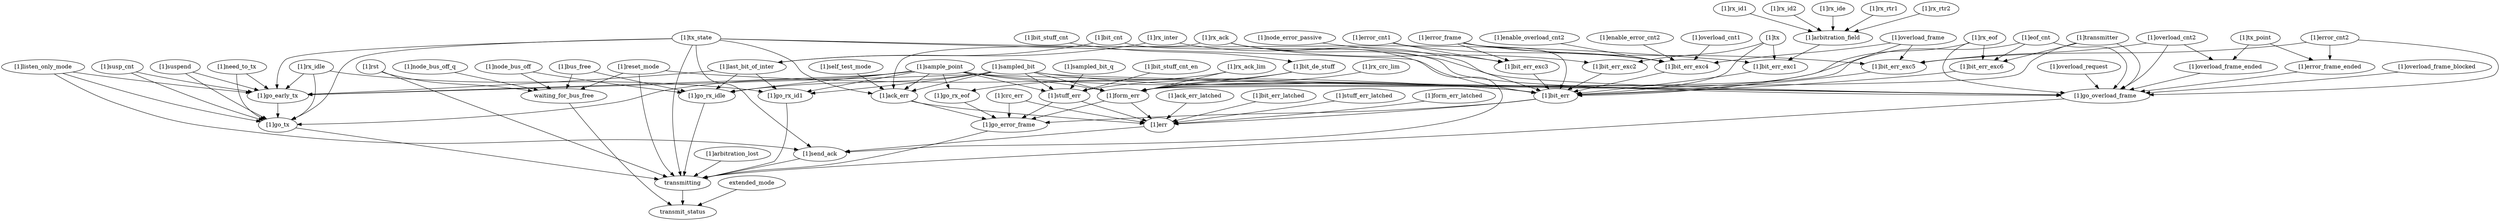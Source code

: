 strict digraph "" {
	"[1]bit_err_latched"	 [complexity=23,
		importance=0.0278875367574,
		rank=0.00121250159815];
	"[1]err"	 [complexity=13,
		importance=0.0255144091099,
		rank=0.00196264685461];
	"[1]bit_err_latched" -> "[1]err";
	transmit_status	 [complexity=0,
		importance=0.00233742921925,
		rank=0.0];
	"[1]rx_id1"	 [complexity=40,
		importance=0.0333578807773,
		rank=0.000833947019432];
	"[1]arbitration_field"	 [complexity=34,
		importance=0.0309969567254,
		rank=0.000911675197806];
	"[1]rx_id1" -> "[1]arbitration_field";
	"[1]rst"	 [complexity=5,
		importance=0.0163841205932,
		rank=0.00327682411863];
	transmitting	 [complexity=4,
		importance=0.00640001020791,
		rank=0.00160000255198];
	"[1]rst" -> transmitting;
	waiting_for_bus_free	 [complexity=4,
		importance=0.00493521899893,
		rank=0.00123380474973];
	"[1]rst" -> waiting_for_bus_free;
	"[1]rx_inter"	 [complexity=18,
		importance=0.0125364363471,
		rank=0.000696468685949];
	"[1]go_overload_frame"	 [complexity=8,
		importance=0.0175034775944,
		rank=0.00218793469931];
	"[1]rx_inter" -> "[1]go_overload_frame";
	"[1]last_bit_of_inter"	 [complexity=15,
		importance=0.0103666473302,
		rank=0.000691109822014];
	"[1]rx_inter" -> "[1]last_bit_of_inter";
	transmitting -> transmit_status;
	"[1]bit_err_exc5"	 [complexity=30,
		importance=0.0277523824243,
		rank=0.000925079414143];
	"[1]bit_err"	 [complexity=15,
		importance=0.0254739577163,
		rank=0.00169826384775];
	"[1]bit_err_exc5" -> "[1]bit_err";
	"[1]bit_err_exc6"	 [complexity=30,
		importance=0.0275062187431,
		rank=0.000916873958103];
	"[1]bit_err_exc6" -> "[1]bit_err";
	"[1]bit_err_exc1"	 [complexity=30,
		importance=0.0281917625543,
		rank=0.000939725418478];
	"[1]bit_err_exc1" -> "[1]bit_err";
	"[1]bit_err_exc2"	 [complexity=30,
		importance=0.0278910949705,
		rank=0.000929703165683];
	"[1]bit_err_exc2" -> "[1]bit_err";
	"[1]bit_err_exc3"	 [complexity=30,
		importance=0.027377116433,
		rank=0.000912570547766];
	"[1]bit_err_exc3" -> "[1]bit_err";
	"[1]go_early_tx"	 [complexity=17,
		importance=0.0220452925723,
		rank=0.00129678191602];
	"[1]go_tx"	 [complexity=8,
		importance=0.0176557897223,
		rank=0.00220697371529];
	"[1]go_early_tx" -> "[1]go_tx";
	"[1]rx_idle"	 [complexity=15,
		importance=0.0102709224023,
		rank=0.000684728160155];
	"[1]rx_idle" -> "[1]go_early_tx";
	"[1]go_rx_id1"	 [complexity=10,
		importance=0.00841027719023,
		rank=0.000841027719023];
	"[1]rx_idle" -> "[1]go_rx_id1";
	"[1]rx_idle" -> "[1]go_tx";
	"[1]overload_cnt2"	 [complexity=35,
		importance=0.0303391798901,
		rank=0.000866833711146];
	"[1]overload_cnt2" -> "[1]bit_err_exc5";
	"[1]overload_cnt2" -> "[1]go_overload_frame";
	"[1]overload_frame_ended"	 [complexity=26,
		importance=0.0194660019405,
		rank=0.000748692382327];
	"[1]overload_cnt2" -> "[1]overload_frame_ended";
	"[1]bit_de_stuff"	 [complexity=21,
		importance=0.0200426577336,
		rank=0.000954412273027];
	"[1]form_err"	 [complexity=15,
		importance=0.0184679661036,
		rank=0.00123119774024];
	"[1]bit_de_stuff" -> "[1]form_err";
	"[1]stuff_err"	 [complexity=15,
		importance=0.0179775738333,
		rank=0.00119850492222];
	"[1]bit_de_stuff" -> "[1]stuff_err";
	"[1]enable_error_cnt2"	 [complexity=37,
		importance=0.02994218601,
		rank=0.000809248270541];
	"[1]bit_err_exc4"	 [complexity=30,
		importance=0.0278239008765,
		rank=0.00092746336255];
	"[1]enable_error_cnt2" -> "[1]bit_err_exc4";
	"[1]error_frame"	 [complexity=35,
		importance=0.0297119172504,
		rank=0.000848911921439];
	"[1]error_frame" -> "[1]bit_err_exc5";
	"[1]error_frame" -> "[1]bit_err_exc3";
	"[1]error_frame" -> "[1]bit_err";
	"[1]error_frame" -> "[1]bit_err_exc4";
	"[1]go_overload_frame" -> transmitting;
	"[1]node_bus_off"	 [complexity=6,
		importance=0.014330507791,
		rank=0.00238841796517];
	"[1]go_rx_idle"	 [complexity=10,
		importance=0.00864906955736,
		rank=0.000864906955736];
	"[1]node_bus_off" -> "[1]go_rx_idle";
	"[1]node_bus_off" -> waiting_for_bus_free;
	"[1]reset_mode"	 [complexity=6,
		importance=0.00651368259529,
		rank=0.00108561376588];
	"[1]reset_mode" -> transmitting;
	"[1]reset_mode" -> "[1]bit_err";
	"[1]reset_mode" -> waiting_for_bus_free;
	"[1]rx_ack_lim"	 [complexity=29,
		importance=0.0205062954136,
		rank=0.000707113634951];
	"[1]rx_ack_lim" -> "[1]form_err";
	"[1]go_rx_eof"	 [complexity=15,
		importance=0.0177494162747,
		rank=0.00118329441832];
	"[1]rx_ack_lim" -> "[1]go_rx_eof";
	"[1]tx_point"	 [complexity=29,
		importance=0.0210444655369,
		rank=0.000725671225409];
	"[1]tx_point" -> "[1]overload_frame_ended";
	"[1]error_frame_ended"	 [complexity=26,
		importance=0.019428500822,
		rank=0.000747250031617];
	"[1]tx_point" -> "[1]error_frame_ended";
	"[1]send_ack"	 [complexity=8,
		importance=0.0182989572093,
		rank=0.00228736965117];
	"[1]send_ack" -> transmitting;
	"[1]self_test_mode"	 [complexity=21,
		importance=0.0201678394894,
		rank=0.00096037330902];
	"[1]ack_err"	 [complexity=15,
		importance=0.0185893758931,
		rank=0.0012392917262];
	"[1]self_test_mode" -> "[1]ack_err";
	"[1]overload_frame"	 [complexity=35,
		importance=0.0296044727656,
		rank=0.000845842079018];
	"[1]overload_frame" -> "[1]bit_err_exc5";
	"[1]overload_frame" -> "[1]bit_err";
	"[1]overload_frame" -> "[1]bit_err_exc4";
	"[1]rx_id2"	 [complexity=40,
		importance=0.0334631203044,
		rank=0.00083657800761];
	"[1]rx_id2" -> "[1]arbitration_field";
	"[1]need_to_tx"	 [complexity=27,
		importance=0.0283557014433,
		rank=0.00105021116457];
	"[1]need_to_tx" -> "[1]go_early_tx";
	"[1]need_to_tx" -> "[1]go_tx";
	"[1]node_error_passive"	 [complexity=34,
		importance=0.0318374493303,
		rank=0.000936395568537];
	"[1]node_error_passive" -> "[1]bit_err_exc3";
	"[1]tx_state"	 [complexity=34,
		importance=0.0305890123307,
		rank=0.000899676833255];
	"[1]tx_state" -> transmitting;
	"[1]tx_state" -> "[1]bit_err_exc1";
	"[1]tx_state" -> "[1]go_early_tx";
	"[1]tx_state" -> "[1]send_ack";
	"[1]tx_state" -> "[1]bit_err";
	"[1]tx_state" -> "[1]ack_err";
	"[1]tx_state" -> "[1]go_tx";
	"[1]overload_request"	 [complexity=26,
		importance=0.0190819411908,
		rank=0.000733920815031];
	"[1]overload_request" -> "[1]go_overload_frame";
	"[1]go_error_frame"	 [complexity=8,
		importance=0.015989657417,
		rank=0.00199870717713];
	"[1]bit_err" -> "[1]go_error_frame";
	"[1]bit_err" -> "[1]err";
	"[1]ack_err" -> "[1]go_error_frame";
	"[1]ack_err" -> "[1]err";
	"[1]bus_free"	 [complexity=6,
		importance=0.0128799691239,
		rank=0.00214666152066];
	"[1]bus_free" -> "[1]go_rx_idle";
	"[1]bus_free" -> waiting_for_bus_free;
	"[1]go_rx_idle" -> transmitting;
	"[1]error_cnt2"	 [complexity=35,
		importance=0.03003921645,
		rank=0.000858263327144];
	"[1]error_cnt2" -> "[1]bit_err_exc5";
	"[1]error_cnt2" -> "[1]go_overload_frame";
	"[1]error_cnt2" -> "[1]error_frame_ended";
	"[1]overload_frame_ended" -> "[1]go_overload_frame";
	"[1]stuff_err_latched"	 [complexity=23,
		importance=0.027459858108,
		rank=0.00119390687426];
	"[1]stuff_err_latched" -> "[1]err";
	"[1]rx_ide"	 [complexity=40,
		importance=0.0337570056519,
		rank=0.000843925141299];
	"[1]rx_ide" -> "[1]arbitration_field";
	"[1]sampled_bit_q"	 [complexity=21,
		importance=0.0195560374297,
		rank=0.000931239877603];
	"[1]sampled_bit_q" -> "[1]stuff_err";
	"[1]form_err_latched"	 [complexity=23,
		importance=0.0275007233856,
		rank=0.00119568362546];
	"[1]form_err_latched" -> "[1]err";
	"[1]rx_eof"	 [complexity=34,
		importance=0.0295665597519,
		rank=0.000869604698584];
	"[1]rx_eof" -> "[1]bit_err_exc6";
	"[1]rx_eof" -> "[1]go_overload_frame";
	"[1]rx_eof" -> "[1]form_err";
	"[1]bit_err_exc4" -> "[1]bit_err";
	"[1]go_rx_id1" -> transmitting;
	"[1]rx_ack"	 [complexity=33,
		importance=0.029889610298,
		rank=0.000905745766605];
	"[1]rx_ack" -> "[1]bit_err_exc2";
	"[1]rx_ack" -> "[1]send_ack";
	"[1]rx_ack" -> "[1]bit_err";
	"[1]rx_ack" -> "[1]ack_err";
	"[1]rx_crc_lim"	 [complexity=29,
		importance=0.0205106785948,
		rank=0.000707264779129];
	"[1]rx_crc_lim" -> "[1]form_err";
	"[1]susp_cnt"	 [complexity=27,
		importance=0.0256464439584,
		rank=0.000949868294756];
	"[1]susp_cnt" -> "[1]go_early_tx";
	"[1]susp_cnt" -> "[1]go_tx";
	"[1]bit_stuff_cnt_en"	 [complexity=21,
		importance=0.0204932525599,
		rank=0.000975869169521];
	"[1]bit_stuff_cnt_en" -> "[1]stuff_err";
	"[1]rx_rtr1"	 [complexity=40,
		importance=0.0336093399334,
		rank=0.000840233498336];
	"[1]rx_rtr1" -> "[1]arbitration_field";
	"[1]transmitter"	 [complexity=34,
		importance=0.0301815830863,
		rank=0.000887693620184];
	"[1]transmitter" -> "[1]bit_err_exc6";
	"[1]transmitter" -> "[1]go_overload_frame";
	"[1]transmitter" -> "[1]form_err";
	"[1]listen_only_mode"	 [complexity=13,
		importance=0.0198774208057,
		rank=0.00152903236967];
	"[1]listen_only_mode" -> "[1]go_early_tx";
	"[1]listen_only_mode" -> "[1]send_ack";
	"[1]listen_only_mode" -> "[1]go_tx";
	"[1]rx_rtr2"	 [complexity=40,
		importance=0.0335764837209,
		rank=0.000839412093023];
	"[1]rx_rtr2" -> "[1]arbitration_field";
	"[1]bit_cnt"	 [complexity=18,
		importance=0.0148727113516,
		rank=0.000826261741758];
	"[1]bit_cnt" -> "[1]go_overload_frame";
	"[1]bit_cnt" -> "[1]last_bit_of_inter";
	"[1]last_bit_of_inter" -> "[1]go_early_tx";
	"[1]last_bit_of_inter" -> "[1]go_rx_idle";
	"[1]last_bit_of_inter" -> "[1]go_rx_id1";
	"[1]node_bus_off_q"	 [complexity=6,
		importance=0.00661260639402,
		rank=0.00110210106567];
	"[1]node_bus_off_q" -> waiting_for_bus_free;
	"[1]sampled_bit"	 [complexity=15,
		importance=0.0099887407866,
		rank=0.00066591605244];
	"[1]sampled_bit" -> "[1]go_early_tx";
	"[1]sampled_bit" -> "[1]go_overload_frame";
	"[1]sampled_bit" -> "[1]bit_err";
	"[1]sampled_bit" -> "[1]ack_err";
	"[1]sampled_bit" -> "[1]go_rx_idle";
	"[1]sampled_bit" -> "[1]go_rx_id1";
	"[1]sampled_bit" -> "[1]form_err";
	"[1]sampled_bit" -> "[1]stuff_err";
	"[1]sample_point"	 [complexity=15,
		importance=0.0099887407866,
		rank=0.00066591605244];
	"[1]sample_point" -> "[1]go_early_tx";
	"[1]sample_point" -> "[1]go_overload_frame";
	"[1]sample_point" -> "[1]bit_err";
	"[1]sample_point" -> "[1]ack_err";
	"[1]sample_point" -> "[1]go_rx_idle";
	"[1]sample_point" -> "[1]go_rx_id1";
	"[1]sample_point" -> "[1]go_tx";
	"[1]sample_point" -> "[1]form_err";
	"[1]sample_point" -> "[1]stuff_err";
	"[1]sample_point" -> "[1]go_rx_eof";
	"[1]overload_cnt1"	 [complexity=37,
		importance=0.0301306367604,
		rank=0.000814341534064];
	"[1]overload_cnt1" -> "[1]bit_err_exc4";
	"[1]error_cnt1"	 [complexity=37,
		importance=0.0298813171933,
		rank=0.000807603167386];
	"[1]error_cnt1" -> "[1]bit_err_exc3";
	"[1]error_cnt1" -> "[1]bit_err_exc4";
	"[1]crc_err"	 [complexity=15,
		importance=0.0188585480973,
		rank=0.00125723653982];
	"[1]crc_err" -> "[1]go_error_frame";
	"[1]crc_err" -> "[1]err";
	extended_mode	 [complexity=4,
		importance=0.00391589281562,
		rank=0.000978973203904];
	extended_mode -> transmit_status;
	"[1]go_tx" -> transmitting;
	"[1]form_err" -> "[1]go_error_frame";
	"[1]form_err" -> "[1]err";
	"[1]stuff_err" -> "[1]go_error_frame";
	"[1]stuff_err" -> "[1]err";
	"[1]go_error_frame" -> transmitting;
	"[1]ack_err_latched"	 [complexity=23,
		importance=0.0275541668077,
		rank=0.00119800725251];
	"[1]ack_err_latched" -> "[1]err";
	"[1]overload_frame_blocked"	 [complexity=26,
		importance=0.0201700953688,
		rank=0.0007757728988];
	"[1]overload_frame_blocked" -> "[1]go_overload_frame";
	"[1]bit_stuff_cnt"	 [complexity=23,
		importance=0.0249083929922,
		rank=0.00108297360836];
	"[1]bit_stuff_cnt" -> "[1]bit_de_stuff";
	"[1]arbitration_lost"	 [complexity=10,
		importance=0.00946875200355,
		rank=0.000946875200355];
	"[1]arbitration_lost" -> transmitting;
	"[1]eof_cnt"	 [complexity=34,
		importance=0.0298010413219,
		rank=0.000876501215351];
	"[1]eof_cnt" -> "[1]bit_err_exc6";
	"[1]eof_cnt" -> "[1]go_overload_frame";
	"[1]eof_cnt" -> "[1]form_err";
	"[1]tx"	 [complexity=34,
		importance=0.0396182281516,
		rank=0.00116524200446];
	"[1]tx" -> "[1]bit_err_exc1";
	"[1]tx" -> "[1]bit_err_exc2";
	"[1]tx" -> "[1]bit_err";
	"[1]suspend"	 [complexity=27,
		importance=0.0253580992997,
		rank=0.00093918886295];
	"[1]suspend" -> "[1]go_early_tx";
	"[1]suspend" -> "[1]go_tx";
	"[1]enable_overload_cnt2"	 [complexity=37,
		importance=0.0308191546113,
		rank=0.000832950124629];
	"[1]enable_overload_cnt2" -> "[1]bit_err_exc4";
	waiting_for_bus_free -> transmit_status;
	"[1]err" -> "[1]send_ack";
	"[1]error_frame_ended" -> "[1]go_overload_frame";
	"[1]go_rx_eof" -> "[1]go_error_frame";
	"[1]arbitration_field" -> "[1]bit_err_exc1";
}
